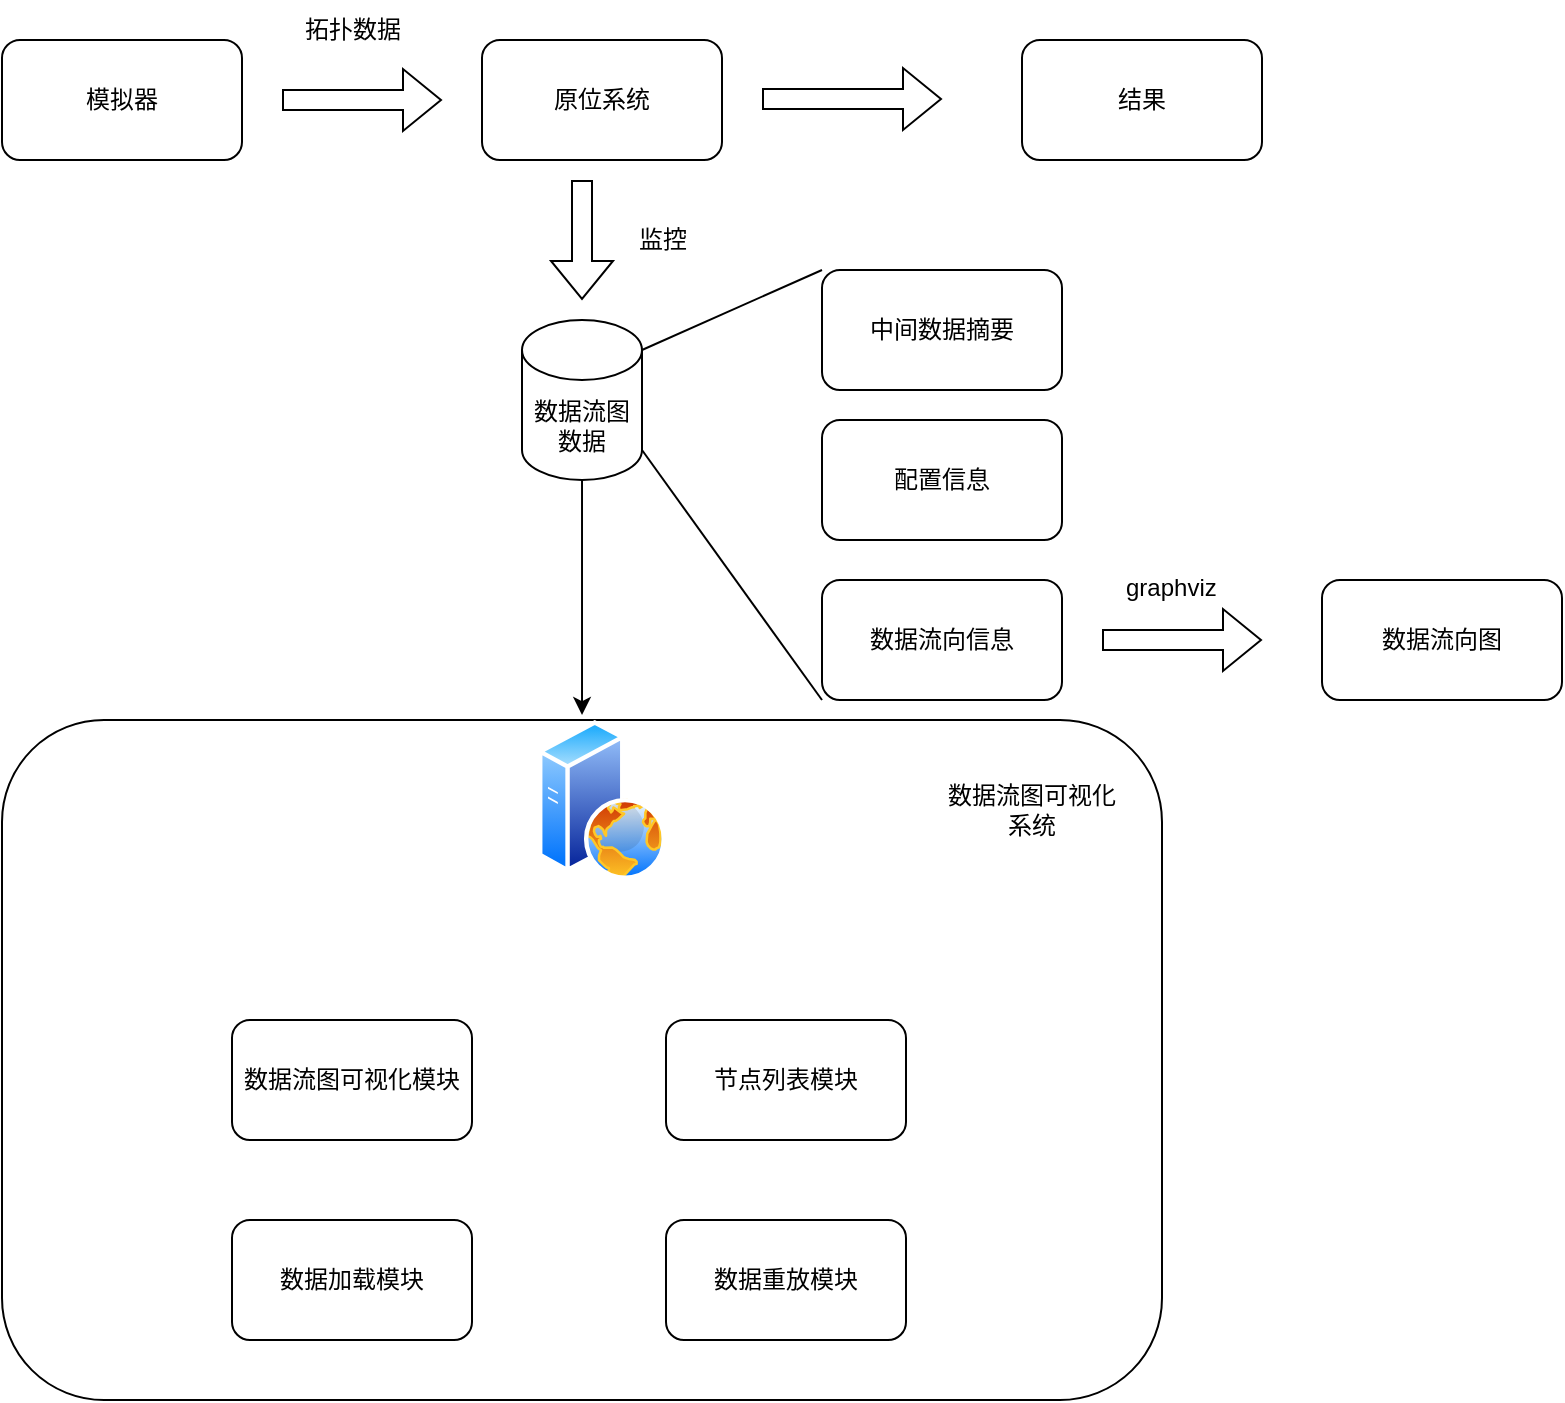 <mxfile version="20.5.3" type="github">
  <diagram id="siDrjC4Dq89LEcLM6-JM" name="第 1 页">
    <mxGraphModel dx="1554" dy="866" grid="1" gridSize="10" guides="1" tooltips="1" connect="1" arrows="1" fold="1" page="1" pageScale="1" pageWidth="827" pageHeight="1169" math="0" shadow="0">
      <root>
        <mxCell id="0" />
        <mxCell id="1" parent="0" />
        <mxCell id="nwqf5EKaVYbrTuWkvq7Z-25" value="" style="rounded=1;whiteSpace=wrap;html=1;" vertex="1" parent="1">
          <mxGeometry x="140" y="510" width="580" height="340" as="geometry" />
        </mxCell>
        <mxCell id="nwqf5EKaVYbrTuWkvq7Z-1" value="模拟器" style="rounded=1;whiteSpace=wrap;html=1;" vertex="1" parent="1">
          <mxGeometry x="140" y="170" width="120" height="60" as="geometry" />
        </mxCell>
        <mxCell id="nwqf5EKaVYbrTuWkvq7Z-2" value="" style="shape=flexArrow;endArrow=classic;html=1;rounded=0;" edge="1" parent="1">
          <mxGeometry width="50" height="50" relative="1" as="geometry">
            <mxPoint x="280" y="200" as="sourcePoint" />
            <mxPoint x="360" y="200" as="targetPoint" />
          </mxGeometry>
        </mxCell>
        <mxCell id="nwqf5EKaVYbrTuWkvq7Z-3" value="拓扑数据" style="text;html=1;align=center;verticalAlign=middle;resizable=0;points=[];autosize=1;strokeColor=none;fillColor=none;" vertex="1" parent="1">
          <mxGeometry x="280" y="150" width="70" height="30" as="geometry" />
        </mxCell>
        <mxCell id="nwqf5EKaVYbrTuWkvq7Z-4" value="原位系统" style="rounded=1;whiteSpace=wrap;html=1;" vertex="1" parent="1">
          <mxGeometry x="380" y="170" width="120" height="60" as="geometry" />
        </mxCell>
        <mxCell id="nwqf5EKaVYbrTuWkvq7Z-5" value="" style="shape=flexArrow;endArrow=classic;html=1;rounded=0;" edge="1" parent="1">
          <mxGeometry width="50" height="50" relative="1" as="geometry">
            <mxPoint x="520" y="199.5" as="sourcePoint" />
            <mxPoint x="610" y="199.5" as="targetPoint" />
          </mxGeometry>
        </mxCell>
        <mxCell id="nwqf5EKaVYbrTuWkvq7Z-7" value="结果" style="rounded=1;whiteSpace=wrap;html=1;" vertex="1" parent="1">
          <mxGeometry x="650" y="170" width="120" height="60" as="geometry" />
        </mxCell>
        <mxCell id="nwqf5EKaVYbrTuWkvq7Z-8" value="" style="shape=flexArrow;endArrow=classic;html=1;rounded=0;" edge="1" parent="1">
          <mxGeometry width="50" height="50" relative="1" as="geometry">
            <mxPoint x="430" y="240" as="sourcePoint" />
            <mxPoint x="430" y="300" as="targetPoint" />
          </mxGeometry>
        </mxCell>
        <mxCell id="nwqf5EKaVYbrTuWkvq7Z-9" value="监控" style="text;html=1;align=center;verticalAlign=middle;resizable=0;points=[];autosize=1;strokeColor=none;fillColor=none;" vertex="1" parent="1">
          <mxGeometry x="445" y="255" width="50" height="30" as="geometry" />
        </mxCell>
        <mxCell id="nwqf5EKaVYbrTuWkvq7Z-20" style="edgeStyle=orthogonalEdgeStyle;rounded=0;orthogonalLoop=1;jettySize=auto;html=1;entryX=0.344;entryY=-0.031;entryDx=0;entryDy=0;entryPerimeter=0;" edge="1" parent="1" source="nwqf5EKaVYbrTuWkvq7Z-10" target="nwqf5EKaVYbrTuWkvq7Z-19">
          <mxGeometry relative="1" as="geometry" />
        </mxCell>
        <mxCell id="nwqf5EKaVYbrTuWkvq7Z-10" value="数据流图数据" style="shape=cylinder3;whiteSpace=wrap;html=1;boundedLbl=1;backgroundOutline=1;size=15;" vertex="1" parent="1">
          <mxGeometry x="400" y="310" width="60" height="80" as="geometry" />
        </mxCell>
        <mxCell id="nwqf5EKaVYbrTuWkvq7Z-11" value="中间数据摘要" style="rounded=1;whiteSpace=wrap;html=1;" vertex="1" parent="1">
          <mxGeometry x="550" y="285" width="120" height="60" as="geometry" />
        </mxCell>
        <mxCell id="nwqf5EKaVYbrTuWkvq7Z-12" value="配置信息" style="rounded=1;whiteSpace=wrap;html=1;" vertex="1" parent="1">
          <mxGeometry x="550" y="360" width="120" height="60" as="geometry" />
        </mxCell>
        <mxCell id="nwqf5EKaVYbrTuWkvq7Z-13" value="数据流向信息" style="rounded=1;whiteSpace=wrap;html=1;" vertex="1" parent="1">
          <mxGeometry x="550" y="440" width="120" height="60" as="geometry" />
        </mxCell>
        <mxCell id="nwqf5EKaVYbrTuWkvq7Z-14" value="" style="endArrow=none;html=1;rounded=0;entryX=0;entryY=0;entryDx=0;entryDy=0;exitX=1;exitY=0;exitDx=0;exitDy=15;exitPerimeter=0;" edge="1" parent="1" source="nwqf5EKaVYbrTuWkvq7Z-10" target="nwqf5EKaVYbrTuWkvq7Z-11">
          <mxGeometry width="50" height="50" relative="1" as="geometry">
            <mxPoint x="470" y="350" as="sourcePoint" />
            <mxPoint x="520" y="300" as="targetPoint" />
          </mxGeometry>
        </mxCell>
        <mxCell id="nwqf5EKaVYbrTuWkvq7Z-15" value="" style="endArrow=none;html=1;rounded=0;entryX=0;entryY=1;entryDx=0;entryDy=0;exitX=1;exitY=1;exitDx=0;exitDy=-15;exitPerimeter=0;" edge="1" parent="1" source="nwqf5EKaVYbrTuWkvq7Z-10" target="nwqf5EKaVYbrTuWkvq7Z-13">
          <mxGeometry width="50" height="50" relative="1" as="geometry">
            <mxPoint x="470" y="385" as="sourcePoint" />
            <mxPoint x="560" y="345" as="targetPoint" />
          </mxGeometry>
        </mxCell>
        <mxCell id="nwqf5EKaVYbrTuWkvq7Z-16" value="" style="shape=flexArrow;endArrow=classic;html=1;rounded=0;" edge="1" parent="1">
          <mxGeometry width="50" height="50" relative="1" as="geometry">
            <mxPoint x="690" y="470" as="sourcePoint" />
            <mxPoint x="770" y="470" as="targetPoint" />
          </mxGeometry>
        </mxCell>
        <mxCell id="nwqf5EKaVYbrTuWkvq7Z-17" value="数据流向图" style="rounded=1;whiteSpace=wrap;html=1;" vertex="1" parent="1">
          <mxGeometry x="800" y="440" width="120" height="60" as="geometry" />
        </mxCell>
        <mxCell id="nwqf5EKaVYbrTuWkvq7Z-18" value="graphviz" style="text;whiteSpace=wrap;html=1;" vertex="1" parent="1">
          <mxGeometry x="700" y="430" width="80" height="40" as="geometry" />
        </mxCell>
        <mxCell id="nwqf5EKaVYbrTuWkvq7Z-19" value="" style="aspect=fixed;perimeter=ellipsePerimeter;html=1;align=center;shadow=0;dashed=0;spacingTop=3;image;image=img/lib/active_directory/web_server.svg;" vertex="1" parent="1">
          <mxGeometry x="408" y="510" width="64" height="80" as="geometry" />
        </mxCell>
        <mxCell id="nwqf5EKaVYbrTuWkvq7Z-21" value="数据流图可视化模块" style="rounded=1;whiteSpace=wrap;html=1;" vertex="1" parent="1">
          <mxGeometry x="255" y="660" width="120" height="60" as="geometry" />
        </mxCell>
        <mxCell id="nwqf5EKaVYbrTuWkvq7Z-22" value="节点列表模块" style="rounded=1;whiteSpace=wrap;html=1;" vertex="1" parent="1">
          <mxGeometry x="472" y="660" width="120" height="60" as="geometry" />
        </mxCell>
        <mxCell id="nwqf5EKaVYbrTuWkvq7Z-23" value="数据加载模块" style="rounded=1;whiteSpace=wrap;html=1;" vertex="1" parent="1">
          <mxGeometry x="255" y="760" width="120" height="60" as="geometry" />
        </mxCell>
        <mxCell id="nwqf5EKaVYbrTuWkvq7Z-24" value="数据重放模块" style="rounded=1;whiteSpace=wrap;html=1;" vertex="1" parent="1">
          <mxGeometry x="472" y="760" width="120" height="60" as="geometry" />
        </mxCell>
        <mxCell id="nwqf5EKaVYbrTuWkvq7Z-26" value="数据流图可视化系统" style="text;html=1;strokeColor=none;fillColor=none;align=center;verticalAlign=middle;whiteSpace=wrap;rounded=0;" vertex="1" parent="1">
          <mxGeometry x="610" y="540" width="90" height="30" as="geometry" />
        </mxCell>
      </root>
    </mxGraphModel>
  </diagram>
</mxfile>
